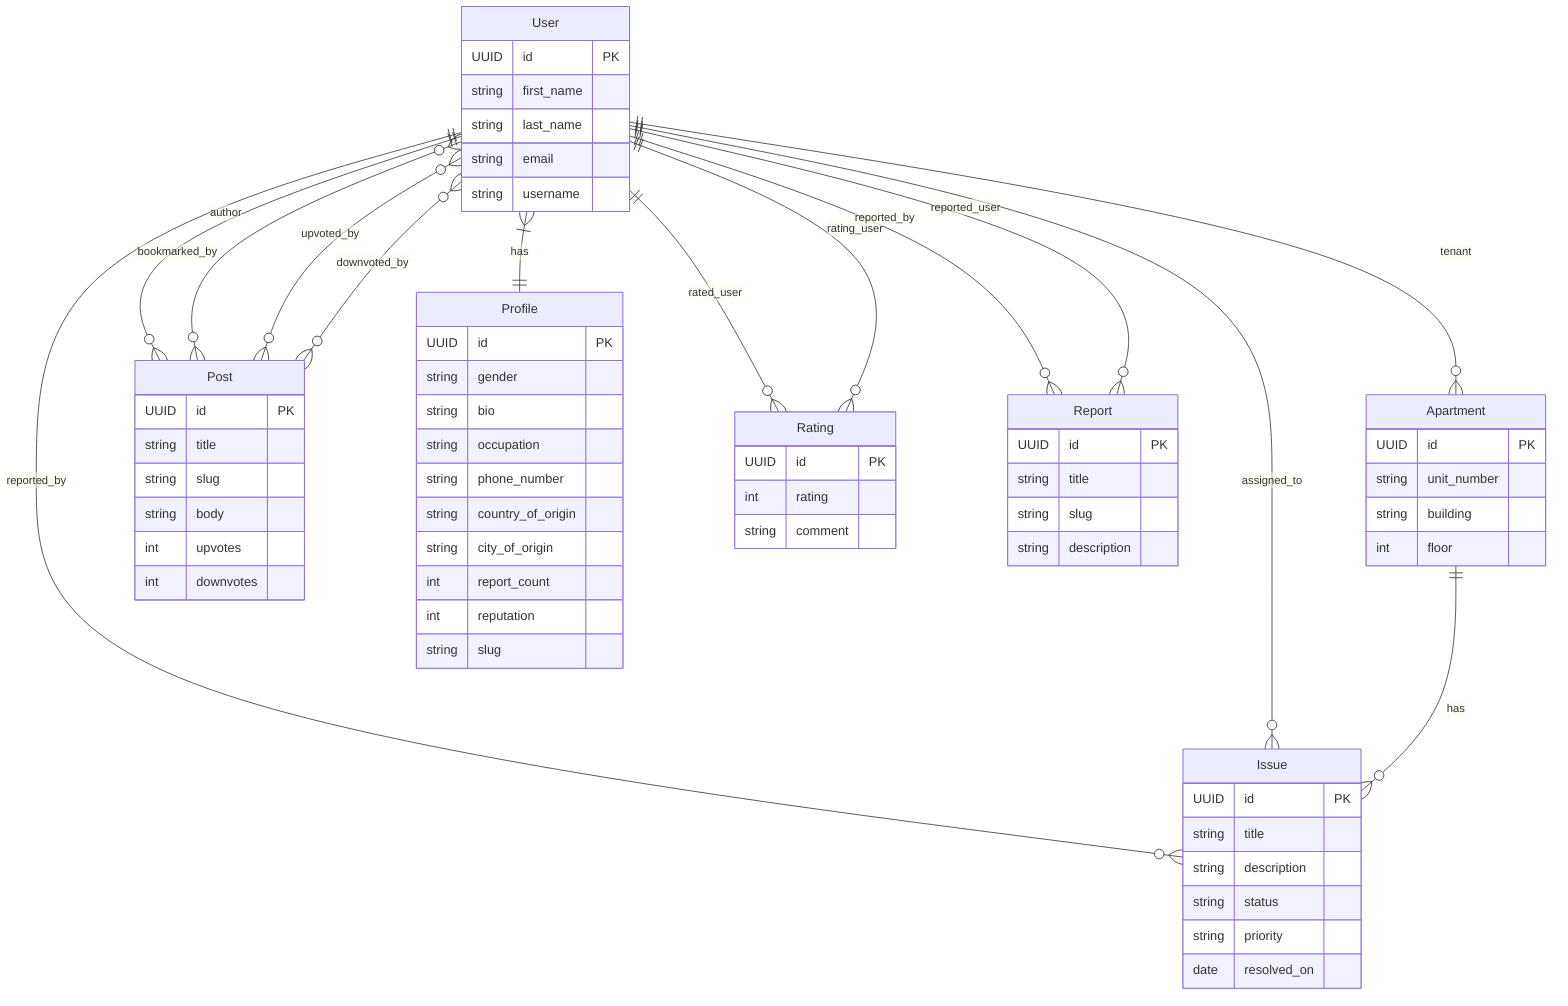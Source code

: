erDiagram
    User ||--o{ Apartment : "tenant"
    User ||--o{ Issue : "reported_by"
    User ||--o{ Issue : "assigned_to"
    User ||--o{ Post : "author"
    User }|--|| Profile : "has"
    User ||--o{ Rating : "rated_user"
    User ||--o{ Rating : "rating_user"
    User ||--o{ Report : "reported_by"
    User ||--o{ Report : "reported_user"
    Apartment ||--o{ Issue : "has"
    Post }o--o{ User : "bookmarked_by"
    Post }o--o{ User : "upvoted_by"
    Post }o--o{ User : "downvoted_by"

    User {
        UUID id PK
        string first_name
        string last_name
        string email
        string username
    }

    Apartment {
        UUID id PK
        string unit_number
        string building
        int floor
    }

    Issue {
        UUID id PK
        string title
        string description
        string status
        string priority
        date resolved_on
    }

    Post {
        UUID id PK
        string title
        string slug
        string body
        int upvotes
        int downvotes
    }

    Profile {
        UUID id PK
        string gender
        string bio
        string occupation
        string phone_number
        string country_of_origin
        string city_of_origin
        int report_count
        int reputation
        string slug
    }

    Rating {
        UUID id PK
        int rating
        string comment
    }

    Report {
        UUID id PK
        string title
        string slug
        string description
    }